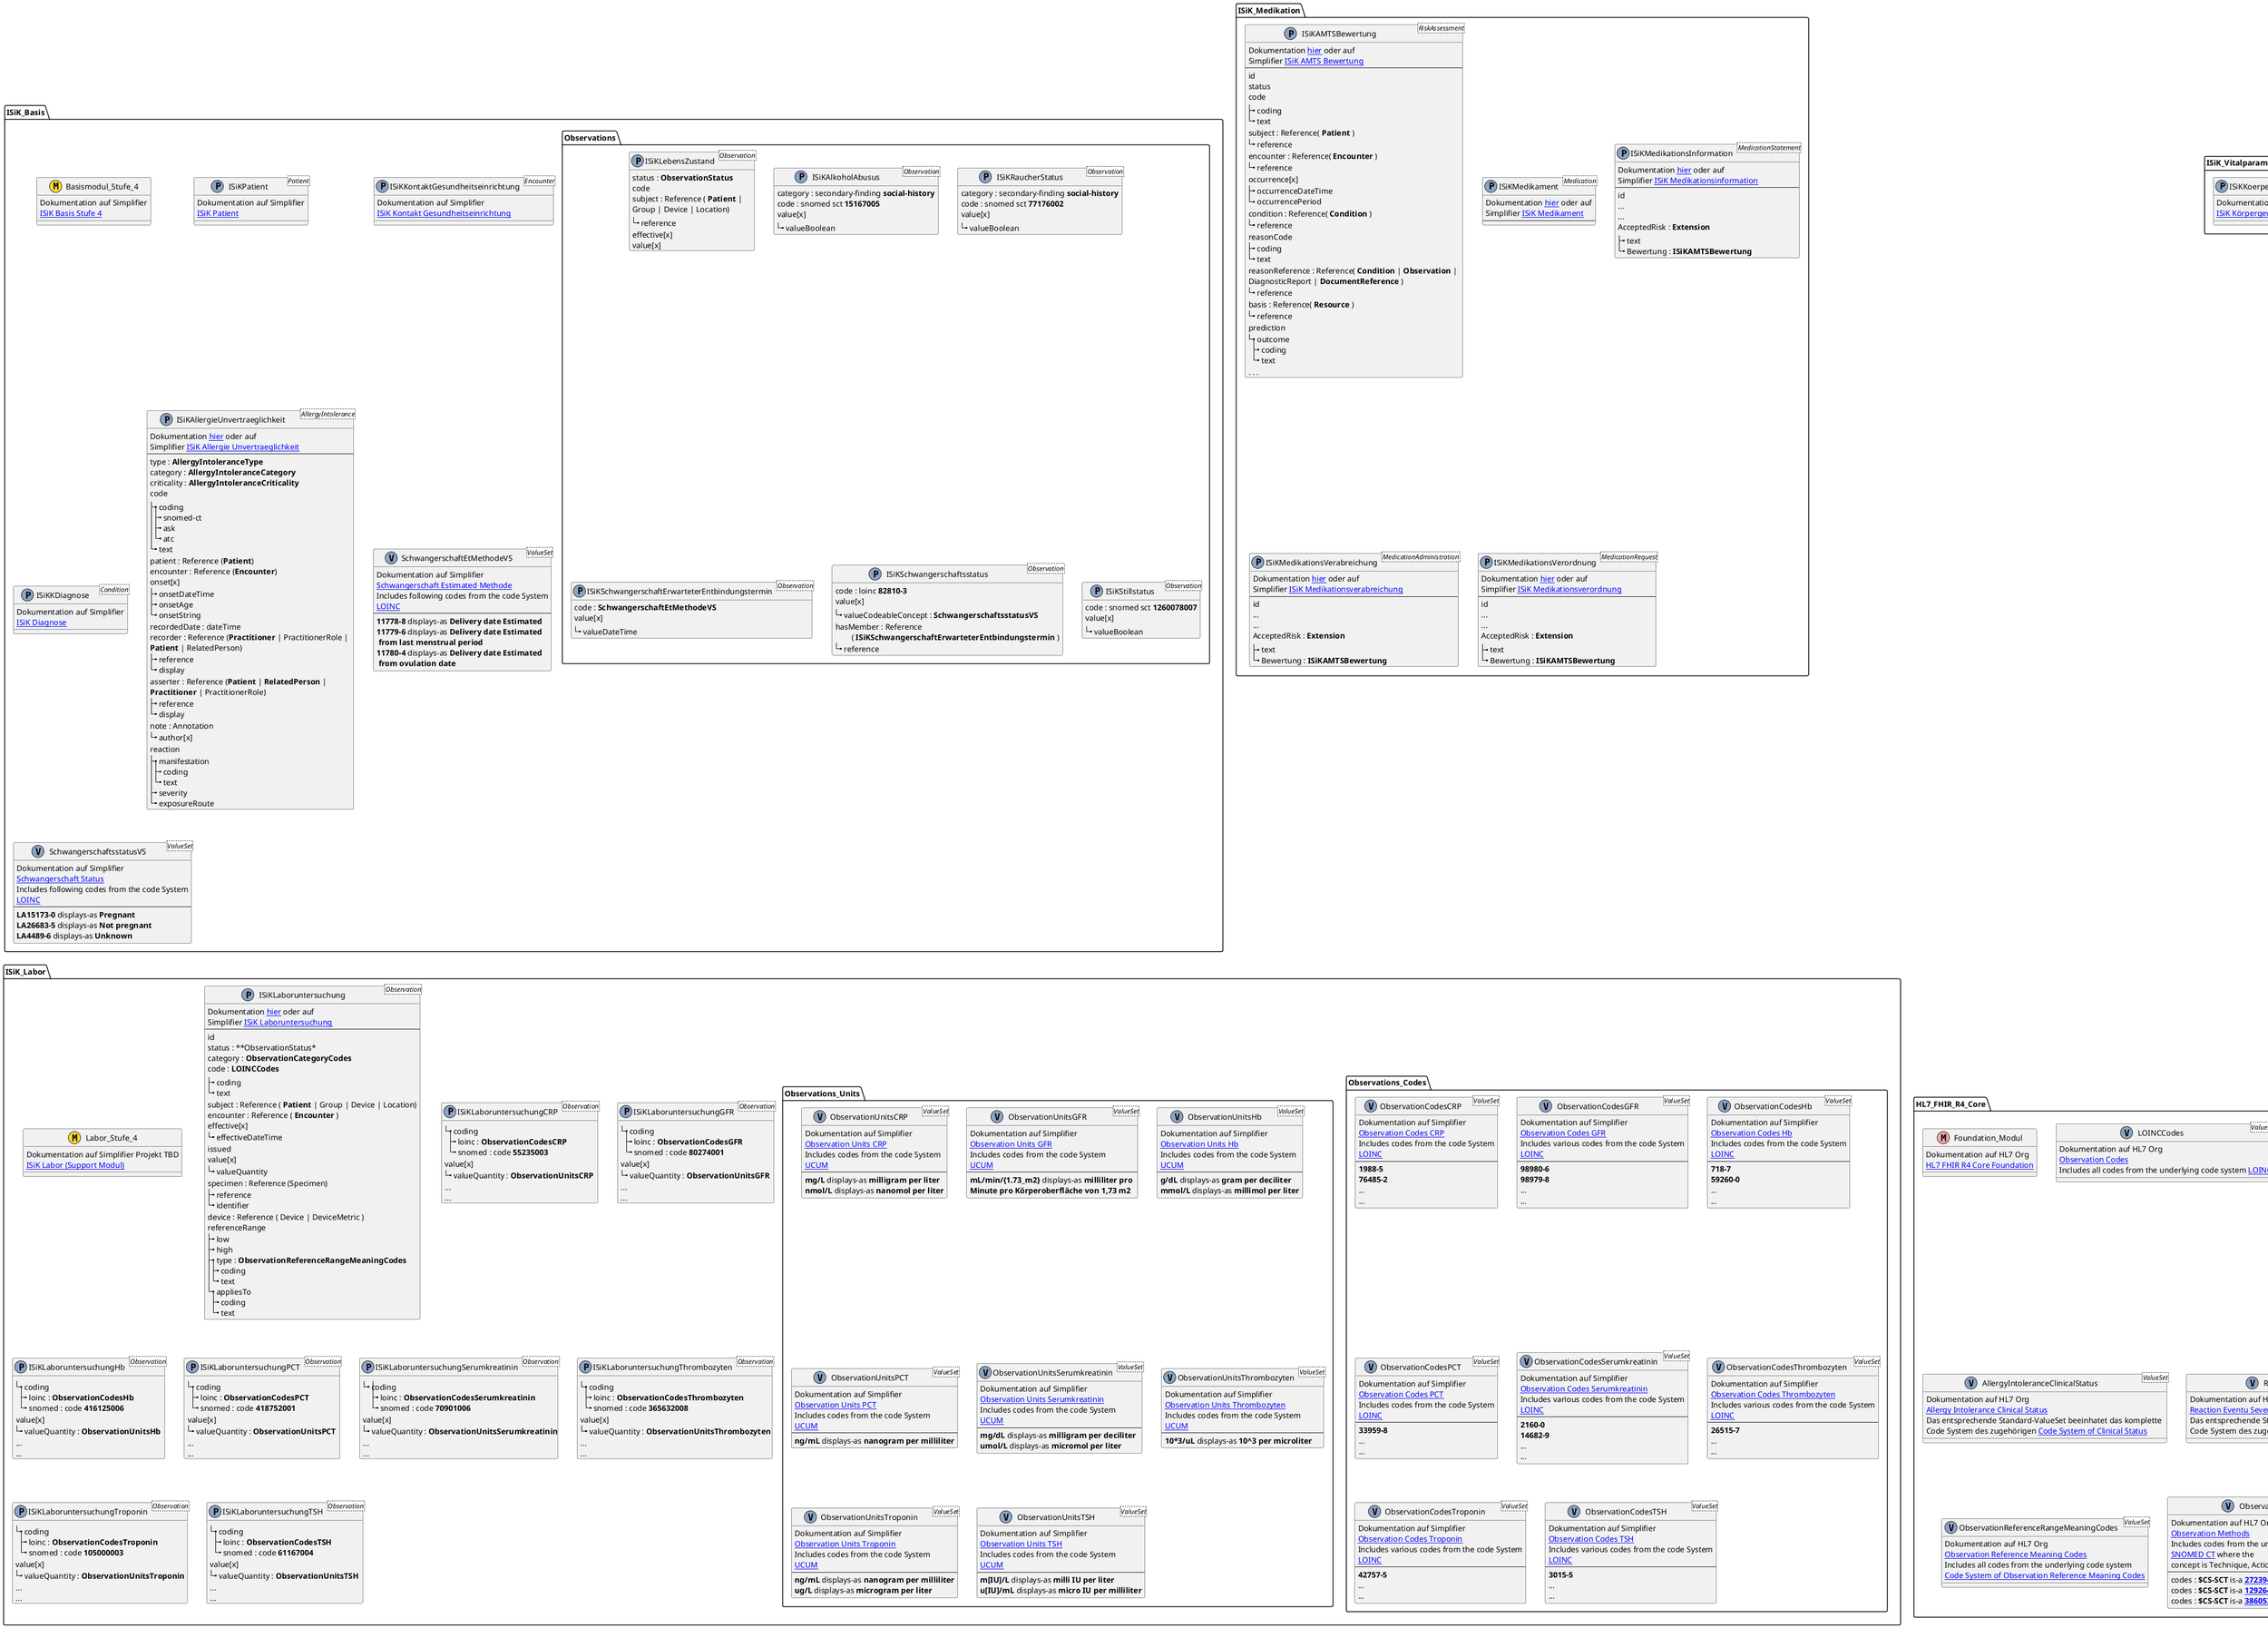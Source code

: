 @startuml amts_resourcediagram

' verhindere Probleme mit gewinkelten Krähenfüßen
'skinparam linetype ortho
 
' package Dummy{
' Entität01 }|..|| Entität02
' Entität03 }o..o| Entität04
' Entität05 ||--o{ Entität06
' Entität07 |o--|| Entität08
' }
 
 ' TODO:
 ' Vervollständigen im Sinne von: https://github.com/gematik/spec-ISiK-Medikation/blob/rc/main-stufe-4/Material/docs/Medikation%20Abgleich%20bestehende%20Spezifikationen.xlsx

namespace ISiK_VitalparameterUndKoerpermasze {
   class ModulVitalparameterUndKoerpermasze <<(M,#FFDC36)>>{
      Dokumentation auf Simplifier 
      [[https://simplifier.net/isik-vitalparameter-und-koerpermasze-v3/~introduction ISiK VitalparameterUndKoerpermasze Stufe 3]]
   }
   class ISiKKoerpergewicht <Observation><<(P,#8DA5C4)>>{
      Dokumentation auf Simplifier 
      [[https://simplifier.net/isik-vitalparameter-und-koerpermasze-v4/isikkoerpergewicht ISiK Körpergewicht]]
   }
}

namespace ISiK_Basis {
   class Basismodul_Stufe_4 <<(M,#FFDC36)>>{
      Dokumentation auf Simplifier 
      [[https://simplifier.net/isik-basis-v4/~introduction ISiK Basis Stufe 4]]
   }
   class ISiKPatient <Patient><<(P,#8DA5C4)>>{
      Dokumentation auf Simplifier 
      [[https://simplifier.net/isik-basis-v4/isikpatient ISiK Patient]]
   }
   class ISiKKontaktGesundheitseinrichtung <Encounter><<(P,#8DA5C4)>>{
      Dokumentation auf Simplifier 
      [[https://simplifier.net/isik-basis-v4/isikkontaktgesundheitseinrichtung ISiK Kontakt Gesundheitseinrichtung]]
   }  
   class ISiKKDiagnose <Condition><<(P,#8DA5C4)>>{
      Dokumentation auf Simplifier 
      [[https://simplifier.net/isik-basis-v4/isikdiagnose ISiK Diagnose]]
   }
   
   class ISiKAllergieUnvertraeglichkeit <AllergyIntolerance><<(P,#8DA5C4)>>{
      Dokumentation [[https://simplifier.net/guide/isik-basis-v4/markdown-Datenobjekte-Datenobjekte_AllergieUnvertraeglichkeit hier]] oder auf
      Simplifier [[https://simplifier.net/isik-basis-v4/isikallergieunvertraeglichkeit ISiK Allergie Unvertraeglichkeit]]
      ---
      type : **AllergyIntoleranceType**
      category : **AllergyIntoleranceCategory**
      criticality : **AllergyIntoleranceCriticality**
      code
      |_ coding
         |_ snomed-ct
         |_ ask 
         |_ atc     
      |_ text
      patient : Reference (**Patient**)
      encounter : Reference (**Encounter**)
      onset[x]
      |_ onsetDateTime
      |_ onsetAge
      |_ onsetString
      recordedDate : dateTime
      recorder : Reference (**Practitioner** | PractitionerRole | \n**Patient** | RelatedPerson)
      |_ reference
      |_ display
      asserter	: Reference (**Patient** | **RelatedPerson** | \n**Practitioner** | PractitionerRole)
      |_ reference
      |_ display      
      note : Annotation
      |_ author[x]
      reaction
      |_ manifestation
         |_ coding
         |_ text      
      |_ severity	
      |_ exposureRoute
   }

   namespace Observations {

      class ISiKLebensZustand <Observation><<(P,#8DA5C4)>>{
         status : **ObservationStatus**
         code
         subject : Reference ( **Patient** | \nGroup | Device | Location)
         |_ reference
         effective[x]
         value[x]
      }

      class ISiKAlkoholAbusus <Observation><<(P,#8DA5C4)>>{
         category : secondary-finding **social-history**
         code : snomed sct **15167005**
         value[x]
         |_ valueBoolean
      }

      class ISiKRaucherStatus <Observation><<(P,#8DA5C4)>>{
         category : secondary-finding **social-history**
         code : snomed sct **77176002**
         value[x]
         |_ valueBoolean
      }

      class ISiKSchwangerschaftErwarteterEntbindungstermin <Observation><<(P,#8DA5C4)>>{
         code : **SchwangerschaftEtMethodeVS**
         value[x]
         |_ valueDateTime
      }

      class ISiKSchwangerschaftsstatus <Observation><<(P,#8DA5C4)>>{
         code : loinc **82810-3**
         value[x]
         |_ valueCodeableConcept : **SchwangerschaftsstatusVS**
         hasMember : Reference \n\t( **ISiKSchwangerschaftErwarteterEntbindungstermin** )
         |_ reference
      }

      class ISiKStillstatus <Observation><<(P,#8DA5C4)>>{
         code : snomed sct **1260078007**
         value[x]
         |_ valueBoolean
      }
   }

      class SchwangerschaftEtMethodeVS <ValueSet><<(V,#8DA5C4)>>{
         Dokumentation auf Simplifier 
         [[https://simplifier.net/isik-basis-v4/schwangerschaftetmethodevs Schwangerschaft Estimated Methode]]
         Includes following codes from the code System
         [[http://loinc.org LOINC]]
         --
         **11778-8** displays-as **Delivery date Estimated**
         **11779-6** displays-as **Delivery date Estimated** \n** from last menstrual period**
         **11780-4** displays-as **Delivery date Estimated** \n** from ovulation date**
      }

      class SchwangerschaftsstatusVS <ValueSet><<(V,#8DA5C4)>>{
         Dokumentation auf Simplifier 
         [[https://simplifier.net/isik-basis-v4/schwangerschaftsstatusvs Schwangerschaft Status]]
         Includes following codes from the code System
         [[http://loinc.org LOINC]]
         --
         **LA15173-0** displays-as **Pregnant**
         **LA26683-5** displays-as **Not pregnant**
         **LA4489-6** displays-as **Unknown**
      }

}

namespace ISiK_Medikation {

   class ISiKAMTSBewertung <RiskAssessment><<(P,#8DA5C4)>>{
      Dokumentation [[https://simplifier.net/guide/isik-medikation-v4/ImplementationGuide-markdown-Datenobjekte-Profile_AMTSBewertung hier]] oder auf
      Simplifier [[https://simplifier.net/isik-medikation-v4/isikamtsbewertung ISiK AMTS Bewertung]]
      ---
      id
      status
      code
      |_ coding
      |_ text
      subject : Reference( **Patient** )
      |_ reference
      encounter : Reference( **Encounter** )
      |_ reference
      occurrence[x]
      |_ occurrenceDateTime
      |_ occurrencePeriod
      condition : Reference( **Condition** )
      |_ reference
      reasonCode
      |_ coding
      |_ text
      reasonReference : Reference( **Condition** | **Observation** | \nDiagnosticReport | **DocumentReference** )
      |_ reference
      basis : Reference( **Resource** )
      |_ reference
      prediction
      |_ outcome
         |_ coding        
         |_ text
      . . .
   }
   
   class ISiKMedikament <Medication><<(P,#8DA5C4)>>{
      Dokumentation [[https://simplifier.net/guide/isik-medikation-v4/ImplementationGuide-markdown-Datenobjekte-Profile_Medikament hier]] oder auf 
      Simplifier [[https://simplifier.net/isik-medikation-v4/isikmedikament ISiK Medikament]]
      ---
   }
   'ISiKMedikation::itemReference --> ISiKMedikation

   class ISiKMedikationsInformation <MedicationStatement><<(P,#8DA5C4)>>{
      Dokumentation [[https://simplifier.net/guide/isik-medikation-v4/ImplementationGuide-markdown-Datenobjekte-Profile_MedikationsInformation hier]] oder auf 
      Simplifier [[https://simplifier.net/isik-medikation-v4/isikmedikationsinformation ISiK Medikationsinformation]]
      ---
      id
      ...
      ...
      AcceptedRisk : **Extension**
      |_ text
      |_ Bewertung : **ISiKAMTSBewertung**
   }

   class ISiKMedikationsVerabreichung <MedicationAdministration><<(P,#8DA5C4)>>{
      Dokumentation [[https://simplifier.net/guide/isik-medikation-v4/ImplementationGuide-markdown-Datenobjekte-Profile_MedikationsVerabreichung hier]] oder auf 
      Simplifier [[https://simplifier.net/isik-medikation-v4/isikmedikationsverabreichung ISiK Medikationsverabreichung]]
      ---
      id
      ...
      ...
      AcceptedRisk : **Extension**
      |_ text
      |_ Bewertung : **ISiKAMTSBewertung**
   }

   class ISiKMedikationsVerordnung <MedicationRequest><<(P,#8DA5C4)>>{
      Dokumentation [[https://simplifier.net/guide/isik-medikation-v4/ImplementationGuide-markdown-Datenobjekte-Profile_MedikationsVerordnung hier]] oder auf
      Simplifier [[https://simplifier.net/isik-medikation-v4/isikmedikationsverordnung ISiK Medikationsverordnung]]
      ---
      id
      ...
      ...
      AcceptedRisk : **Extension**
      |_ text
      |_ Bewertung : **ISiKAMTSBewertung**
   }
}

namespace ISiK_Labor {
    class Labor_Stufe_4 <<(M,#FFDC36)>>{
      Dokumentation auf Simplifier Projekt TBD
      [[https://simplifier.net/isik-labor-v4/~introduction ISiK Labor (Support Modul)]]
   }
 
 class ISiKLaboruntersuchung <Observation><<(P,#8DA5C4)>>{
      Dokumentation [[https://simplifier.net/guide/isik-labor-v4/ImplementationGuide-markdown-Datenobjekte-Profile_Laboruntersuchung hier]] oder auf
      Simplifier [[https://simplifier.net/isik-labor-v4/isiklaboruntersuchung ISiK Laboruntersuchung]]
      ---
       id
      status : **ObservationStatus*
      category : **ObservationCategoryCodes**
      code : **LOINCCodes**
      |_ coding
      |_ text
      subject : Reference ( **Patient** | Group | Device | Location)
      encounter : Reference ( **Encounter** )
      effective[x]
      |_ effectiveDateTime
      issued
      value[x]
      |_ valueQuantity
      specimen : Reference (Specimen)
      |_ reference
      |_ identifier
      device : Reference ( Device | DeviceMetric )
      referenceRange
      |_ low
      |_ high 
      |_ type : **ObservationReferenceRangeMeaningCodes**
         |_ coding
         |_ text
      |_ appliesTo
         |_ coding
         |_ text
   }
   'ISiKMedikation::itemReference --> ISiKMedikation

   class ISiKLaboruntersuchungCRP <Observation><<(P,#8DA5C4)>>{
      |_ coding
         |_ loinc : **ObservationCodesCRP**
         |_ snomed : code **55235003**
      value[x]
      |_ valueQuantity : **ObservationUnitsCRP**
      ...
      ...
   }

   class ISiKLaboruntersuchungGFR <Observation><<(P,#8DA5C4)>>{
      |_ coding
         |_ loinc : **ObservationCodesGFR**
         |_ snomed : code **80274001**
      value[x]
      |_ valueQuantity : **ObservationUnitsGFR**
      ...
      ...
   }

   class ISiKLaboruntersuchungHb <Observation><<(P,#8DA5C4)>>{
      |_ coding
         |_ loinc : **ObservationCodesHb**
         |_ snomed : code **416125006**
      value[x]
      |_ valueQuantity : **ObservationUnitsHb**
      ...
      ...
   }

   class ISiKLaboruntersuchungPCT <Observation><<(P,#8DA5C4)>>{
      |_ coding
         |_ loinc : **ObservationCodesPCT**
         |_ snomed : code **418752001**
      value[x]
      |_ valueQuantity : **ObservationUnitsPCT**
      ...
      ...
   }

   class ISiKLaboruntersuchungSerumkreatinin <Observation><<(P,#8DA5C4)>>{
     |_ coding
         |_ loinc : **ObservationCodesSerumkreatinin**
         |_ snomed : code **70901006**
      value[x]
      |_ valueQuantity : **ObservationUnitsSerumkreatinin**
      ...
      ...
   }

   class ISiKLaboruntersuchungThrombozyten <Observation><<(P,#8DA5C4)>>{
      |_ coding
         |_ loinc : **ObservationCodesThrombozyten**
         |_ snomed : code **365632008**
      value[x]
      |_ valueQuantity : **ObservationUnitsThrombozyten**
      ...
      ...
   }
   class ISiKLaboruntersuchungTroponin <Observation><<(P,#8DA5C4)>>{
      |_ coding
         |_ loinc : **ObservationCodesTroponin**
         |_ snomed : code **105000003**
      value[x]
      |_ valueQuantity : **ObservationUnitsTroponin**
      ...
      ...
   }

   class ISiKLaboruntersuchungTSH <Observation><<(P,#8DA5C4)>>{
      |_ coding
         |_ loinc : **ObservationCodesTSH**
         |_ snomed : code **61167004**
      value[x]
      |_ valueQuantity : **ObservationUnitsTSH**
      ...
      ...
   }

   namespace Observations_Codes {
      class ObservationCodesCRP <ValueSet><<(V,#8DA5C4)>>{
         Dokumentation auf Simplifier 
         [[https://simplifier.net/isik-labor-v4/observationcodescrp Observation Codes CRP]]
         Includes codes from the code System
         [[http://loinc.org LOINC]]
         --
         **1988-5**
         **76485-2**
         ...
         ...
      }

      class ObservationCodesGFR <ValueSet><<(V,#8DA5C4)>>{
         Dokumentation auf Simplifier 
         [[https://simplifier.net/isik-labor-v4/observationcodesgfr Observation Codes GFR]]
         Includes various codes from the code System
         [[http://loinc.org LOINC]]
         --
         **98980-6**
         **98979-8**
         ...
         ...
      }

      class ObservationCodesHb <ValueSet><<(V,#8DA5C4)>>{
         Dokumentation auf Simplifier 
         [[https://simplifier.net/isik-labor-v4/observationcodeshb Observation Codes Hb]]
         Includes codes from the code System
         [[http://loinc.org LOINC]]
         --
         **718-7**
         **59260-0**
         ...
         ...
      }

      class ObservationCodesPCT <ValueSet><<(V,#8DA5C4)>>{
         Dokumentation auf Simplifier 
         [[https://simplifier.net/isik-labor-v4/observationcodespct Observation Codes PCT]]
         Includes codes from the code System
         [[http://loinc.org LOINC]]
         --
         **33959-8**
         ...
         ...
      }

      class ObservationCodesSerumkreatinin <ValueSet><<(V,#8DA5C4)>>{
         Dokumentation auf Simplifier 
         [[https://simplifier.net/isik-labor-v4/observationcodesserumkreatinin Observation Codes Serumkreatinin]]
         Includes various codes from the code System
         [[http://loinc.org LOINC]]
         --
         **2160-0**
         **14682-9**
         ...
         ...
      }

      class ObservationCodesThrombozyten <ValueSet><<(V,#8DA5C4)>>{
         Dokumentation auf Simplifier 
         [[https://simplifier.net/isik-labor-v4/observationcodesthrombozyten Observation Codes Thrombozyten]]
         Includes various codes from the code System
         [[http://loinc.org LOINC]]
         --
         **26515-7**
         ...
         ...
      }

      class ObservationCodesTroponin <ValueSet><<(V,#8DA5C4)>>{
         Dokumentation auf Simplifier 
         [[https://simplifier.net/isik-labor-v4/observationcodestroponin Observation Codes Troponin]]
         Includes various codes from the code System
         [[http://loinc.org LOINC]]
         --
         **42757-5**
         ...
         ...
      }

      class ObservationCodesTSH <ValueSet><<(V,#8DA5C4)>>{
         Dokumentation auf Simplifier 
         [[https://simplifier.net/isik-labor-v4/observationcodestsh Observation Codes TSH]]
         Includes various codes from the code System
         [[http://loinc.org LOINC]]
         --
         **3015-5**
         ...
         ...
      }

   }
   namespace Observations_Units {
      class ObservationUnitsCRP <ValueSet><<(V,#8DA5C4)>>{
         Dokumentation auf Simplifier 
         [[https://simplifier.net/isik-labor-v4/observationunitscrp Observation Units CRP]]
         Includes codes from the code System
         [[http://unitsofmeasure.org UCUM]]
         --
         **mg/L** displays-as **milligram per liter**
         **nmol/L** displays-as **nanomol per liter**
      }

      class ObservationUnitsGFR <ValueSet><<(V,#8DA5C4)>>{
         Dokumentation auf Simplifier 
         [[https://simplifier.net/isik-labor-v4/observationunitsgfr Observation Units GFR]]
         Includes codes from the code System
         [[http://unitsofmeasure.org UCUM]]
         --
         **mL/min/{1.73_m2}** displays-as **milliliter pro** \n**Minute pro Körperoberfläche von 1,73 m2**
      }

      class ObservationUnitsHb <ValueSet><<(V,#8DA5C4)>>{
         Dokumentation auf Simplifier 
         [[https://simplifier.net/isik-labor-v4/observationunitshb Observation Units Hb]]
         Includes codes from the code System
         [[http://unitsofmeasure.org UCUM]]
         --
         **g/dL** displays-as **gram per deciliter**
         **mmol/L** displays-as **millimol per liter**
      }

      class ObservationUnitsPCT <ValueSet><<(V,#8DA5C4)>>{
         Dokumentation auf Simplifier 
         [[https://simplifier.net/isik-labor-v4/observationunitspct Observation Units PCT]]
         Includes codes from the code System
         [[http://unitsofmeasure.org UCUM]]
         --
         **ng/mL** displays-as **nanogram per milliliter**
      }

      class ObservationUnitsSerumkreatinin <ValueSet><<(V,#8DA5C4)>>{
         Dokumentation auf Simplifier 
         [[https://simplifier.net/isik-labor-v4/observationunitsserumkreatinin Observation Units Serumkreatinin]]
         Includes codes from the code System
         [[http://unitsofmeasure.org UCUM]]
         --
         **mg/dL** displays-as **milligram per deciliter**
         **umol/L** displays-as **micromol per liter**
      }

      class ObservationUnitsThrombozyten <ValueSet><<(V,#8DA5C4)>>{
         Dokumentation auf Simplifier 
         [[https://simplifier.net/isik-labor-v4/observationunitsthrombozyten Observation Units Thrombozyten]]
         Includes codes from the code System
         [[http://unitsofmeasure.org UCUM]]
         --
         **10*3/uL** displays-as **10^3 per microliter**
      }

      class ObservationUnitsTroponin <ValueSet><<(V,#8DA5C4)>>{
         Dokumentation auf Simplifier 
         [[https://simplifier.net/isik-labor-v4/observationunitstroponin Observation Units Troponin]]
         Includes codes from the code System
         [[http://unitsofmeasure.org UCUM]]
         --
         **ng/mL** displays-as **nanogram per milliliter**
         **ug/L** displays-as **microgram per liter**
      }

      class ObservationUnitsTSH <ValueSet><<(V,#8DA5C4)>>{
         Dokumentation auf Simplifier 
         [[https://simplifier.net/isik-labor-v4/observationunitstsh Observation Units TSH]]
         Includes codes from the code System
         [[http://unitsofmeasure.org UCUM]]
         --
         **m[IU]/L** displays-as **milli IU per liter**
         **u[IU]/mL** displays-as **micro IU per milliliter**
      }
   }

}

namespace HL7_FHIR_R4_Core {
   class Foundation_Modul <<(M,#FFAAAA)>>{
      Dokumentation auf HL7 Org
      [[https://hl7.org/fhir/R4/ HL7 FHIR R4 Core Foundation]]
   }

   class LOINCCodes <ValueSet><<(V,#8DA5C4)>>{
      Dokumentation auf HL7 Org 
      [[http://hl7.org/fhir/ValueSet/observation-codes Observation Codes]]
      Includes all codes from the underlying code system [[https://loinc.org/ LOINC]]
   }

   class AllergyIntoleranceCriticality <ValueSet><<(V,#8DA5C4)>>{
      Dokumentation auf HL7 Org 
      [[https://hl7.org/fhir/R4/valueset-allergy-intolerance-criticality.html Allergy Intolerance Criticality]]
      Das entsprechende Standard-ValueSet beeinhatet das komplette \nCode System des zugehörigen [[https://hl7.org/fhir/R4/codesystem-allergy-intolerance-criticality.html Code System of Criticality]]
   }
   class AllergyIntoleranceVerificationStatus <ValueSet><<(V,#8DA5C4)>>{
      Dokumentation auf HL7 Org 
      [[https://www.hl7.org/fhir/R4/valueset-allergyintolerance-verification.html Allergy Intolerance Verification Status]]
      Das entsprechende Standard-ValueSet beeinhatet das komplette \nCode System des zugehörigen [[https://www.hl7.org/fhir/R4/codesystem-allergyintolerance-verification.html Code System of Verification Status]]
   }
   class AllergyIntoleranceClinicalStatus <ValueSet><<(V,#8DA5C4)>>{
      Dokumentation auf HL7 Org 
      [[https://www.hl7.org/fhir/R4/valueset-allergyintolerance-clinical.html Allergy Intolerance Clinical Status]]
      Das entsprechende Standard-ValueSet beeinhatet das komplette \nCode System des zugehörigen [[https://www.hl7.org/fhir/R4/codesystem-allergyintolerance-clinical.html Code System of Clinical Status]]
   }
   class ReactionEventSeverity <ValueSet><<(V,#8DA5C4)>> {
      Dokumentation auf HL7 Org 
      [[https://hl7.org/fhir/R4/valueset-reaction-event-severity.html Reaction Eventu Severity]]
      Das entsprechende Standard-ValueSet beeinhatet das komplette \nCode System des zugehörigen [[https://hl7.org/fhir/R4/codesystem-reaction-event-severity.html Code System of Severity]]
   }
   class ObservationCategory <ValueSet><<(V,#8DA5C4)>>{
      Dokumentation auf HL7 Org 
      [[https://hl7.org/fhir/R4/valueset-observation-category.html Observation Category]]
      Das entsprechende Standard-ValueSet beeinhatet das komplette \nCode System des zugehörigen [[https://hl7.org/fhir/R4/codesystem-observation-category.html Code System of Observation Category]]
   }

   class ObservationStatus <ValueSet><<(V,#8DA5C4)>>{
      Dokumentation auf HL7 Org 
      [[https://hl7.org/fhir/R4/valueset-observation-status Observation Status]]
      Includes all codes from the underlying code system 
      [[https://hl7.org/fhir/R4/codesystem-observation-status.html Code System of Observation Status]]
   }

   class ObservationReferenceRangeMeaningCodes <ValueSet><<(V,#8DA5C4)>>{
      Dokumentation auf HL7 Org 
      [[http://hl7.org/fhir/ValueSet/referencerange-meaning Observation Reference Meaning Codes]]
      Includes all codes from the underlying code system 
      [[http://terminology.hl7.org/CodeSystem/referencerange-meaning Code System of Observation Reference Meaning Codes]]
   }

   class ObservationMethods <ValueSet><<(V,#8DA5C4)>>{
      Dokumentation auf HL7 Org 
      [[http://hl7.org/fhir/ValueSet/observation-methods Observation Methods]]
      Includes codes from the underlying code system 
      [[http://snomed.info/sct SNOMED CT]] where the \nconcept is Technique, Action or Patient evaluation procedure.
      --
      codes : **$CS-SCT** is-a **[[http://snomed.info/id/72394005 272394005]]**
      codes : **$CS-SCT** is-a **[[http://snomed.info/id/129264002 129264002]]**
      codes : **$CS-SCT** is-a **[[http://snomed.info/id/386053000 386053000]]**
   }

   class ObservationInterpretationCodes <ValueSet><<(V,#8DA5C4)>>{
      Dokumentation auf HL7 Org 
      [[http://hl7.org/fhir/R4/ValueSet/observation-interpretation Observation Interpretation]]
      Includes all codes from the underlying code system
      [[http://terminology.hl7.org/CodeSystem/v3-ObservationInterpretation Code System of Observation Interpretation]]
   }
}

@enduml